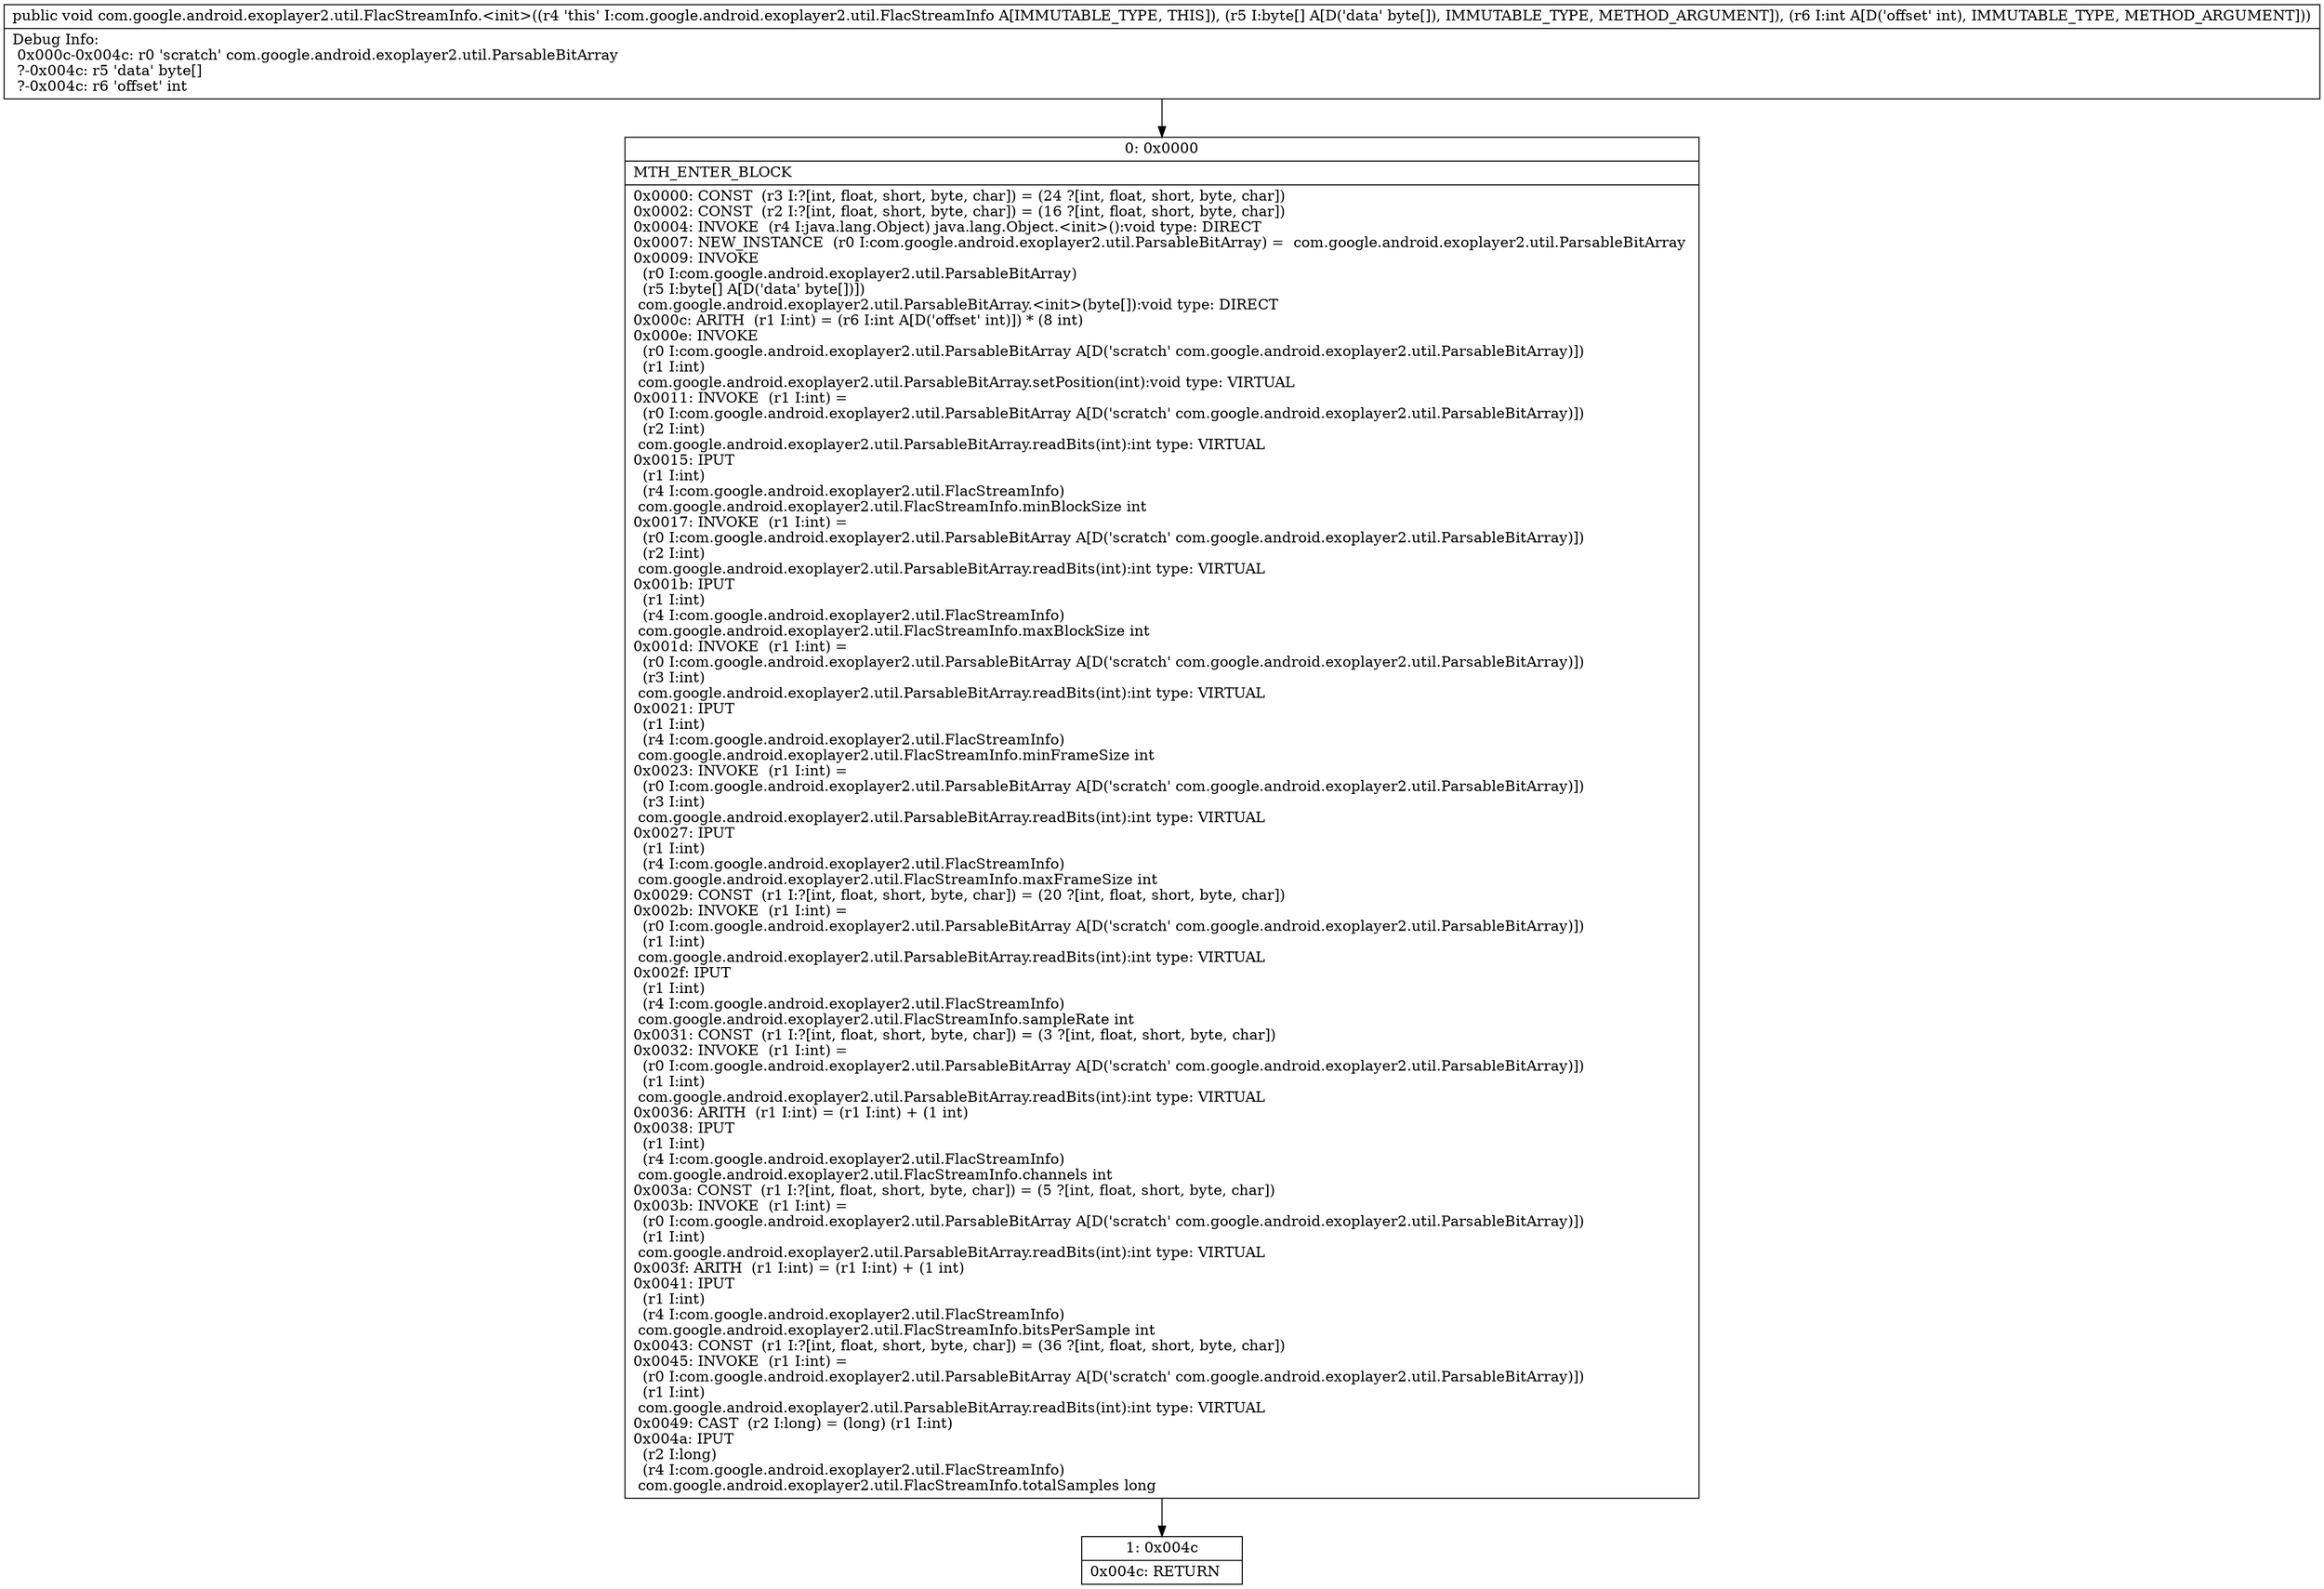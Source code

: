 digraph "CFG forcom.google.android.exoplayer2.util.FlacStreamInfo.\<init\>([BI)V" {
Node_0 [shape=record,label="{0\:\ 0x0000|MTH_ENTER_BLOCK\l|0x0000: CONST  (r3 I:?[int, float, short, byte, char]) = (24 ?[int, float, short, byte, char]) \l0x0002: CONST  (r2 I:?[int, float, short, byte, char]) = (16 ?[int, float, short, byte, char]) \l0x0004: INVOKE  (r4 I:java.lang.Object) java.lang.Object.\<init\>():void type: DIRECT \l0x0007: NEW_INSTANCE  (r0 I:com.google.android.exoplayer2.util.ParsableBitArray) =  com.google.android.exoplayer2.util.ParsableBitArray \l0x0009: INVOKE  \l  (r0 I:com.google.android.exoplayer2.util.ParsableBitArray)\l  (r5 I:byte[] A[D('data' byte[])])\l com.google.android.exoplayer2.util.ParsableBitArray.\<init\>(byte[]):void type: DIRECT \l0x000c: ARITH  (r1 I:int) = (r6 I:int A[D('offset' int)]) * (8 int) \l0x000e: INVOKE  \l  (r0 I:com.google.android.exoplayer2.util.ParsableBitArray A[D('scratch' com.google.android.exoplayer2.util.ParsableBitArray)])\l  (r1 I:int)\l com.google.android.exoplayer2.util.ParsableBitArray.setPosition(int):void type: VIRTUAL \l0x0011: INVOKE  (r1 I:int) = \l  (r0 I:com.google.android.exoplayer2.util.ParsableBitArray A[D('scratch' com.google.android.exoplayer2.util.ParsableBitArray)])\l  (r2 I:int)\l com.google.android.exoplayer2.util.ParsableBitArray.readBits(int):int type: VIRTUAL \l0x0015: IPUT  \l  (r1 I:int)\l  (r4 I:com.google.android.exoplayer2.util.FlacStreamInfo)\l com.google.android.exoplayer2.util.FlacStreamInfo.minBlockSize int \l0x0017: INVOKE  (r1 I:int) = \l  (r0 I:com.google.android.exoplayer2.util.ParsableBitArray A[D('scratch' com.google.android.exoplayer2.util.ParsableBitArray)])\l  (r2 I:int)\l com.google.android.exoplayer2.util.ParsableBitArray.readBits(int):int type: VIRTUAL \l0x001b: IPUT  \l  (r1 I:int)\l  (r4 I:com.google.android.exoplayer2.util.FlacStreamInfo)\l com.google.android.exoplayer2.util.FlacStreamInfo.maxBlockSize int \l0x001d: INVOKE  (r1 I:int) = \l  (r0 I:com.google.android.exoplayer2.util.ParsableBitArray A[D('scratch' com.google.android.exoplayer2.util.ParsableBitArray)])\l  (r3 I:int)\l com.google.android.exoplayer2.util.ParsableBitArray.readBits(int):int type: VIRTUAL \l0x0021: IPUT  \l  (r1 I:int)\l  (r4 I:com.google.android.exoplayer2.util.FlacStreamInfo)\l com.google.android.exoplayer2.util.FlacStreamInfo.minFrameSize int \l0x0023: INVOKE  (r1 I:int) = \l  (r0 I:com.google.android.exoplayer2.util.ParsableBitArray A[D('scratch' com.google.android.exoplayer2.util.ParsableBitArray)])\l  (r3 I:int)\l com.google.android.exoplayer2.util.ParsableBitArray.readBits(int):int type: VIRTUAL \l0x0027: IPUT  \l  (r1 I:int)\l  (r4 I:com.google.android.exoplayer2.util.FlacStreamInfo)\l com.google.android.exoplayer2.util.FlacStreamInfo.maxFrameSize int \l0x0029: CONST  (r1 I:?[int, float, short, byte, char]) = (20 ?[int, float, short, byte, char]) \l0x002b: INVOKE  (r1 I:int) = \l  (r0 I:com.google.android.exoplayer2.util.ParsableBitArray A[D('scratch' com.google.android.exoplayer2.util.ParsableBitArray)])\l  (r1 I:int)\l com.google.android.exoplayer2.util.ParsableBitArray.readBits(int):int type: VIRTUAL \l0x002f: IPUT  \l  (r1 I:int)\l  (r4 I:com.google.android.exoplayer2.util.FlacStreamInfo)\l com.google.android.exoplayer2.util.FlacStreamInfo.sampleRate int \l0x0031: CONST  (r1 I:?[int, float, short, byte, char]) = (3 ?[int, float, short, byte, char]) \l0x0032: INVOKE  (r1 I:int) = \l  (r0 I:com.google.android.exoplayer2.util.ParsableBitArray A[D('scratch' com.google.android.exoplayer2.util.ParsableBitArray)])\l  (r1 I:int)\l com.google.android.exoplayer2.util.ParsableBitArray.readBits(int):int type: VIRTUAL \l0x0036: ARITH  (r1 I:int) = (r1 I:int) + (1 int) \l0x0038: IPUT  \l  (r1 I:int)\l  (r4 I:com.google.android.exoplayer2.util.FlacStreamInfo)\l com.google.android.exoplayer2.util.FlacStreamInfo.channels int \l0x003a: CONST  (r1 I:?[int, float, short, byte, char]) = (5 ?[int, float, short, byte, char]) \l0x003b: INVOKE  (r1 I:int) = \l  (r0 I:com.google.android.exoplayer2.util.ParsableBitArray A[D('scratch' com.google.android.exoplayer2.util.ParsableBitArray)])\l  (r1 I:int)\l com.google.android.exoplayer2.util.ParsableBitArray.readBits(int):int type: VIRTUAL \l0x003f: ARITH  (r1 I:int) = (r1 I:int) + (1 int) \l0x0041: IPUT  \l  (r1 I:int)\l  (r4 I:com.google.android.exoplayer2.util.FlacStreamInfo)\l com.google.android.exoplayer2.util.FlacStreamInfo.bitsPerSample int \l0x0043: CONST  (r1 I:?[int, float, short, byte, char]) = (36 ?[int, float, short, byte, char]) \l0x0045: INVOKE  (r1 I:int) = \l  (r0 I:com.google.android.exoplayer2.util.ParsableBitArray A[D('scratch' com.google.android.exoplayer2.util.ParsableBitArray)])\l  (r1 I:int)\l com.google.android.exoplayer2.util.ParsableBitArray.readBits(int):int type: VIRTUAL \l0x0049: CAST  (r2 I:long) = (long) (r1 I:int) \l0x004a: IPUT  \l  (r2 I:long)\l  (r4 I:com.google.android.exoplayer2.util.FlacStreamInfo)\l com.google.android.exoplayer2.util.FlacStreamInfo.totalSamples long \l}"];
Node_1 [shape=record,label="{1\:\ 0x004c|0x004c: RETURN   \l}"];
MethodNode[shape=record,label="{public void com.google.android.exoplayer2.util.FlacStreamInfo.\<init\>((r4 'this' I:com.google.android.exoplayer2.util.FlacStreamInfo A[IMMUTABLE_TYPE, THIS]), (r5 I:byte[] A[D('data' byte[]), IMMUTABLE_TYPE, METHOD_ARGUMENT]), (r6 I:int A[D('offset' int), IMMUTABLE_TYPE, METHOD_ARGUMENT]))  | Debug Info:\l  0x000c\-0x004c: r0 'scratch' com.google.android.exoplayer2.util.ParsableBitArray\l  ?\-0x004c: r5 'data' byte[]\l  ?\-0x004c: r6 'offset' int\l}"];
MethodNode -> Node_0;
Node_0 -> Node_1;
}

